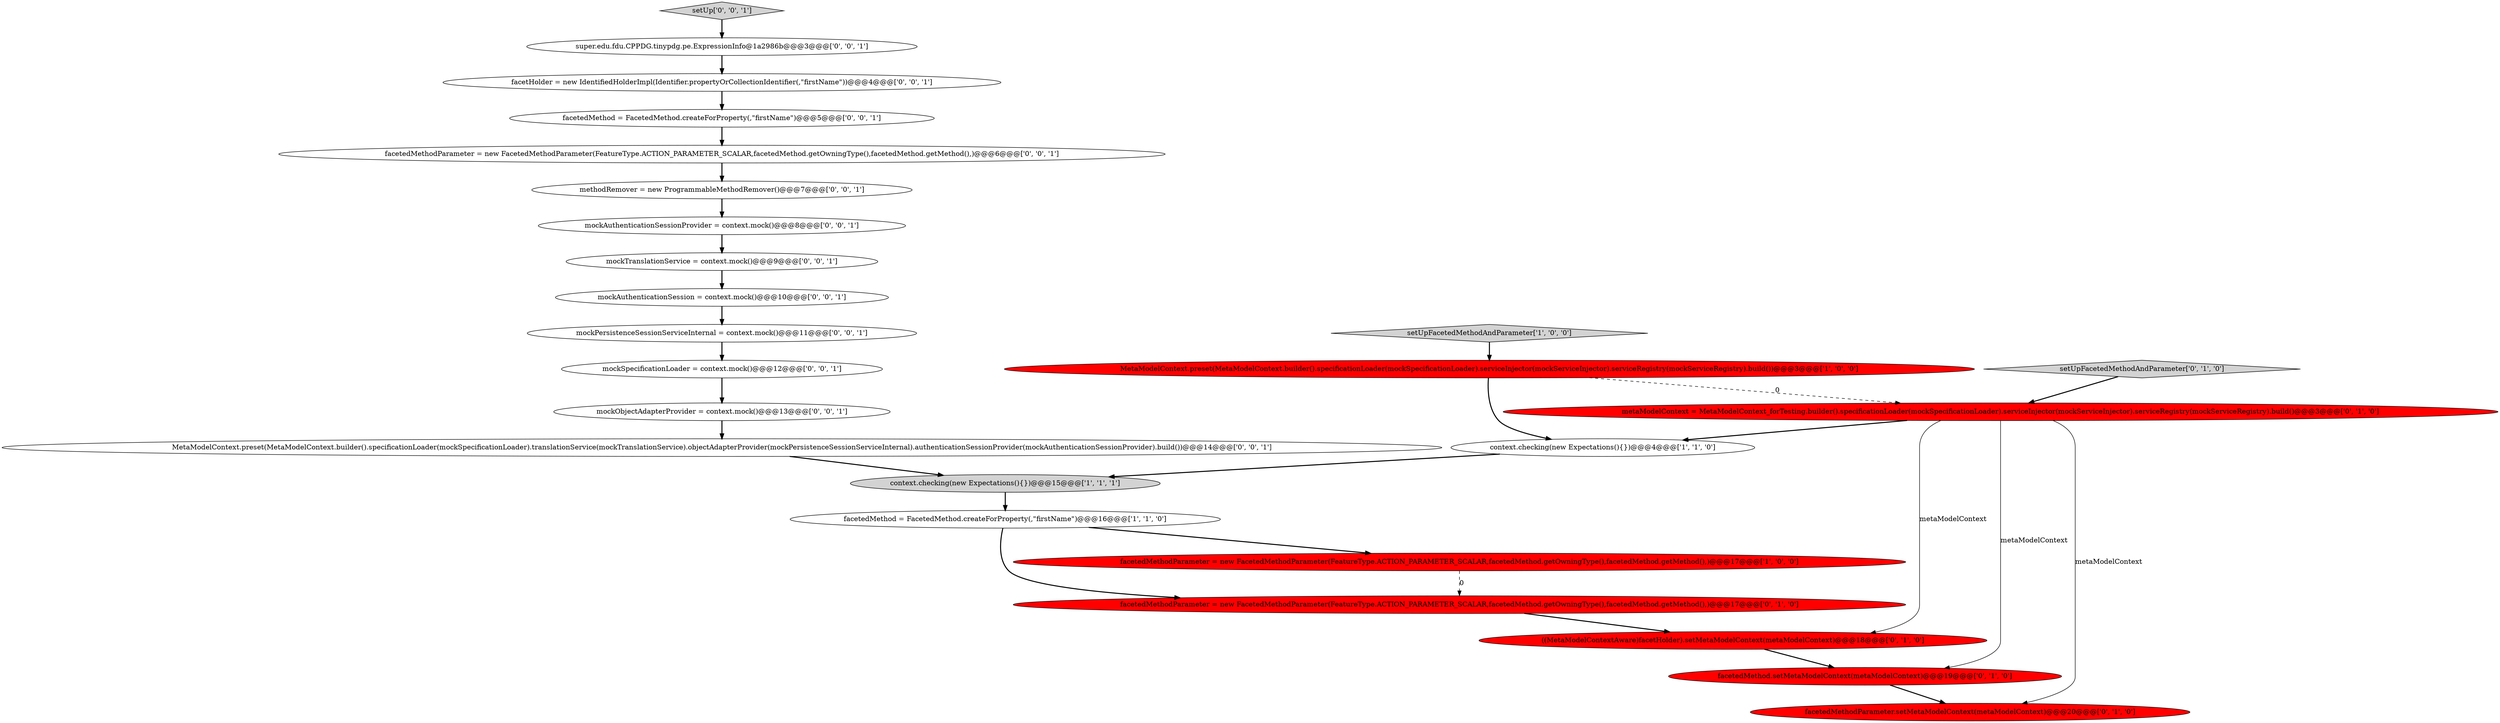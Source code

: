 digraph {
5 [style = filled, label = "MetaModelContext.preset(MetaModelContext.builder().specificationLoader(mockSpecificationLoader).serviceInjector(mockServiceInjector).serviceRegistry(mockServiceRegistry).build())@@@3@@@['1', '0', '0']", fillcolor = red, shape = ellipse image = "AAA1AAABBB1BBB"];
15 [style = filled, label = "facetedMethodParameter = new FacetedMethodParameter(FeatureType.ACTION_PARAMETER_SCALAR,facetedMethod.getOwningType(),facetedMethod.getMethod(),)@@@6@@@['0', '0', '1']", fillcolor = white, shape = ellipse image = "AAA0AAABBB3BBB"];
24 [style = filled, label = "mockPersistenceSessionServiceInternal = context.mock()@@@11@@@['0', '0', '1']", fillcolor = white, shape = ellipse image = "AAA0AAABBB3BBB"];
20 [style = filled, label = "mockAuthenticationSessionProvider = context.mock()@@@8@@@['0', '0', '1']", fillcolor = white, shape = ellipse image = "AAA0AAABBB3BBB"];
11 [style = filled, label = "facetedMethodParameter = new FacetedMethodParameter(FeatureType.ACTION_PARAMETER_SCALAR,facetedMethod.getOwningType(),facetedMethod.getMethod(),)@@@17@@@['0', '1', '0']", fillcolor = red, shape = ellipse image = "AAA1AAABBB2BBB"];
22 [style = filled, label = "setUp['0', '0', '1']", fillcolor = lightgray, shape = diamond image = "AAA0AAABBB3BBB"];
8 [style = filled, label = "((MetaModelContextAware)facetHolder).setMetaModelContext(metaModelContext)@@@18@@@['0', '1', '0']", fillcolor = red, shape = ellipse image = "AAA1AAABBB2BBB"];
21 [style = filled, label = "MetaModelContext.preset(MetaModelContext.builder().specificationLoader(mockSpecificationLoader).translationService(mockTranslationService).objectAdapterProvider(mockPersistenceSessionServiceInternal).authenticationSessionProvider(mockAuthenticationSessionProvider).build())@@@14@@@['0', '0', '1']", fillcolor = white, shape = ellipse image = "AAA0AAABBB3BBB"];
3 [style = filled, label = "context.checking(new Expectations(){})@@@4@@@['1', '1', '0']", fillcolor = white, shape = ellipse image = "AAA0AAABBB1BBB"];
6 [style = filled, label = "setUpFacetedMethodAndParameter['0', '1', '0']", fillcolor = lightgray, shape = diamond image = "AAA0AAABBB2BBB"];
2 [style = filled, label = "setUpFacetedMethodAndParameter['1', '0', '0']", fillcolor = lightgray, shape = diamond image = "AAA0AAABBB1BBB"];
16 [style = filled, label = "mockSpecificationLoader = context.mock()@@@12@@@['0', '0', '1']", fillcolor = white, shape = ellipse image = "AAA0AAABBB3BBB"];
17 [style = filled, label = "mockObjectAdapterProvider = context.mock()@@@13@@@['0', '0', '1']", fillcolor = white, shape = ellipse image = "AAA0AAABBB3BBB"];
13 [style = filled, label = "mockTranslationService = context.mock()@@@9@@@['0', '0', '1']", fillcolor = white, shape = ellipse image = "AAA0AAABBB3BBB"];
19 [style = filled, label = "facetedMethod = FacetedMethod.createForProperty(,\"firstName\")@@@5@@@['0', '0', '1']", fillcolor = white, shape = ellipse image = "AAA0AAABBB3BBB"];
4 [style = filled, label = "facetedMethod = FacetedMethod.createForProperty(,\"firstName\")@@@16@@@['1', '1', '0']", fillcolor = white, shape = ellipse image = "AAA0AAABBB1BBB"];
18 [style = filled, label = "facetHolder = new IdentifiedHolderImpl(Identifier.propertyOrCollectionIdentifier(,\"firstName\"))@@@4@@@['0', '0', '1']", fillcolor = white, shape = ellipse image = "AAA0AAABBB3BBB"];
10 [style = filled, label = "facetedMethod.setMetaModelContext(metaModelContext)@@@19@@@['0', '1', '0']", fillcolor = red, shape = ellipse image = "AAA1AAABBB2BBB"];
23 [style = filled, label = "mockAuthenticationSession = context.mock()@@@10@@@['0', '0', '1']", fillcolor = white, shape = ellipse image = "AAA0AAABBB3BBB"];
9 [style = filled, label = "metaModelContext = MetaModelContext_forTesting.builder().specificationLoader(mockSpecificationLoader).serviceInjector(mockServiceInjector).serviceRegistry(mockServiceRegistry).build()@@@3@@@['0', '1', '0']", fillcolor = red, shape = ellipse image = "AAA1AAABBB2BBB"];
14 [style = filled, label = "methodRemover = new ProgrammableMethodRemover()@@@7@@@['0', '0', '1']", fillcolor = white, shape = ellipse image = "AAA0AAABBB3BBB"];
0 [style = filled, label = "context.checking(new Expectations(){})@@@15@@@['1', '1', '1']", fillcolor = lightgray, shape = ellipse image = "AAA0AAABBB1BBB"];
12 [style = filled, label = "super.edu.fdu.CPPDG.tinypdg.pe.ExpressionInfo@1a2986b@@@3@@@['0', '0', '1']", fillcolor = white, shape = ellipse image = "AAA0AAABBB3BBB"];
1 [style = filled, label = "facetedMethodParameter = new FacetedMethodParameter(FeatureType.ACTION_PARAMETER_SCALAR,facetedMethod.getOwningType(),facetedMethod.getMethod(),)@@@17@@@['1', '0', '0']", fillcolor = red, shape = ellipse image = "AAA1AAABBB1BBB"];
7 [style = filled, label = "facetedMethodParameter.setMetaModelContext(metaModelContext)@@@20@@@['0', '1', '0']", fillcolor = red, shape = ellipse image = "AAA1AAABBB2BBB"];
5->3 [style = bold, label=""];
8->10 [style = bold, label=""];
20->13 [style = bold, label=""];
15->14 [style = bold, label=""];
21->0 [style = bold, label=""];
9->7 [style = solid, label="metaModelContext"];
18->19 [style = bold, label=""];
9->10 [style = solid, label="metaModelContext"];
5->9 [style = dashed, label="0"];
16->17 [style = bold, label=""];
10->7 [style = bold, label=""];
3->0 [style = bold, label=""];
24->16 [style = bold, label=""];
23->24 [style = bold, label=""];
9->8 [style = solid, label="metaModelContext"];
0->4 [style = bold, label=""];
1->11 [style = dashed, label="0"];
22->12 [style = bold, label=""];
12->18 [style = bold, label=""];
13->23 [style = bold, label=""];
9->3 [style = bold, label=""];
11->8 [style = bold, label=""];
4->1 [style = bold, label=""];
6->9 [style = bold, label=""];
19->15 [style = bold, label=""];
4->11 [style = bold, label=""];
17->21 [style = bold, label=""];
14->20 [style = bold, label=""];
2->5 [style = bold, label=""];
}
